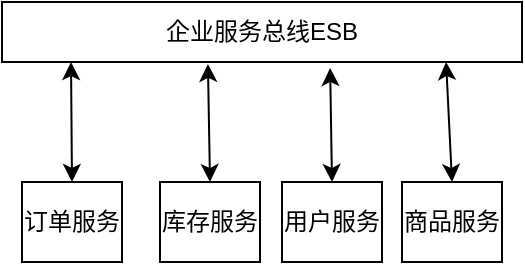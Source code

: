 <mxfile version="20.0.0" type="github"><diagram id="XW3rvj_nJLBIqUon4FIv" name="Page-1"><mxGraphModel dx="946" dy="517" grid="1" gridSize="10" guides="1" tooltips="1" connect="1" arrows="1" fold="1" page="1" pageScale="1" pageWidth="827" pageHeight="1169" math="0" shadow="0"><root><mxCell id="0"/><mxCell id="1" parent="0"/><mxCell id="zo4yXD-SIr3bGaUvizAM-1" value="企业服务总线ESB" style="rounded=0;whiteSpace=wrap;html=1;" vertex="1" parent="1"><mxGeometry x="320" y="110" width="260" height="30" as="geometry"/></mxCell><mxCell id="zo4yXD-SIr3bGaUvizAM-2" value="订单服务" style="rounded=0;whiteSpace=wrap;html=1;" vertex="1" parent="1"><mxGeometry x="330" y="200" width="50" height="40" as="geometry"/></mxCell><mxCell id="zo4yXD-SIr3bGaUvizAM-3" value="库存服务" style="rounded=0;whiteSpace=wrap;html=1;" vertex="1" parent="1"><mxGeometry x="399" y="200" width="50" height="40" as="geometry"/></mxCell><mxCell id="zo4yXD-SIr3bGaUvizAM-4" value="用户服务" style="rounded=0;whiteSpace=wrap;html=1;" vertex="1" parent="1"><mxGeometry x="460" y="200" width="50" height="40" as="geometry"/></mxCell><mxCell id="zo4yXD-SIr3bGaUvizAM-5" value="商品服务" style="rounded=0;whiteSpace=wrap;html=1;" vertex="1" parent="1"><mxGeometry x="520" y="200" width="50" height="40" as="geometry"/></mxCell><mxCell id="zo4yXD-SIr3bGaUvizAM-7" value="" style="endArrow=classic;startArrow=classic;html=1;rounded=0;exitX=0.5;exitY=0;exitDx=0;exitDy=0;" edge="1" parent="1" source="zo4yXD-SIr3bGaUvizAM-2"><mxGeometry width="50" height="50" relative="1" as="geometry"><mxPoint x="354.5" y="190" as="sourcePoint"/><mxPoint x="354.5" y="140" as="targetPoint"/></mxGeometry></mxCell><mxCell id="zo4yXD-SIr3bGaUvizAM-8" value="" style="endArrow=classic;startArrow=classic;html=1;rounded=0;exitX=0.5;exitY=0;exitDx=0;exitDy=0;entryX=0.396;entryY=1.033;entryDx=0;entryDy=0;entryPerimeter=0;" edge="1" parent="1" source="zo4yXD-SIr3bGaUvizAM-3" target="zo4yXD-SIr3bGaUvizAM-1"><mxGeometry width="50" height="50" relative="1" as="geometry"><mxPoint x="365" y="210" as="sourcePoint"/><mxPoint x="364.5" y="150" as="targetPoint"/></mxGeometry></mxCell><mxCell id="zo4yXD-SIr3bGaUvizAM-9" value="" style="endArrow=classic;startArrow=classic;html=1;rounded=0;exitX=0.5;exitY=0;exitDx=0;exitDy=0;entryX=0.631;entryY=1.1;entryDx=0;entryDy=0;entryPerimeter=0;" edge="1" parent="1" source="zo4yXD-SIr3bGaUvizAM-4" target="zo4yXD-SIr3bGaUvizAM-1"><mxGeometry width="50" height="50" relative="1" as="geometry"><mxPoint x="434" y="210" as="sourcePoint"/><mxPoint x="432.96" y="150.99" as="targetPoint"/></mxGeometry></mxCell><mxCell id="zo4yXD-SIr3bGaUvizAM-10" value="" style="endArrow=classic;startArrow=classic;html=1;rounded=0;exitX=0.5;exitY=0;exitDx=0;exitDy=0;entryX=0.854;entryY=1;entryDx=0;entryDy=0;entryPerimeter=0;" edge="1" parent="1" source="zo4yXD-SIr3bGaUvizAM-5" target="zo4yXD-SIr3bGaUvizAM-1"><mxGeometry width="50" height="50" relative="1" as="geometry"><mxPoint x="495" y="210" as="sourcePoint"/><mxPoint x="494.06" y="153" as="targetPoint"/></mxGeometry></mxCell></root></mxGraphModel></diagram></mxfile>
